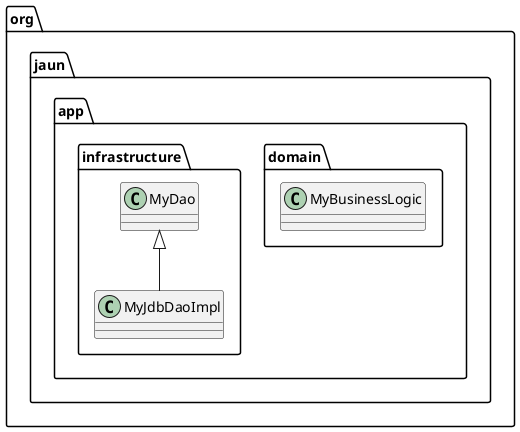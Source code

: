 @startuml


package org.jaun.app.domain {
  class MyBusinessLogic
}

package org.jaun.app.infrastructure {
  class MyDao
  class MyJdbDaoImpl
  
  MyDao <|-- MyJdbDaoImpl
}


@enduml